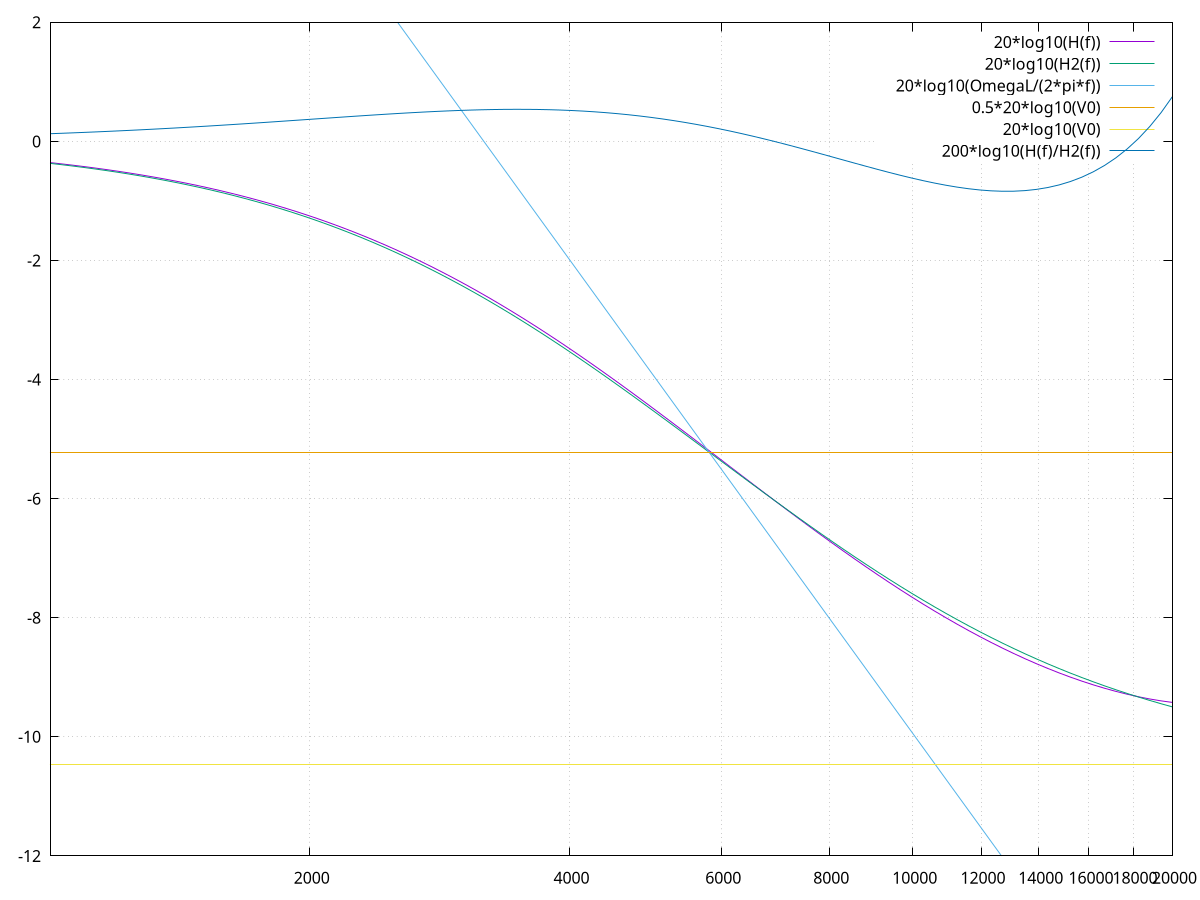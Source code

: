 # From cdda2wav, by way of Giovanni Iachello <g.iachello@iol.it>
# and Arne Schirmacher <arne@schirmacher.de>.
# Frequency response of the deemphasis. The error is below +-0.1dB
# first define the ideal filter. We use the tenfold sampling frequency.
T=1./441000.
OmegaU=1./15E-6
OmegaL=15./50.*OmegaU
V0=OmegaL/OmegaU
H0=V0-1.
B=V0*tan(OmegaU*T/2.)
# the coefficients follow
a1=(B - 1.)/(B + 1.)
b0=(1.0 + (1.0 - a1) * H0/2.)
b1=(a1 + (a1 - 1.0) * H0/2.)
# helper variables
D=b1/b0
o=2*pi*T
H2(f)=b0*sqrt((1+2*cos(f*o)*D+D*D)/(1+2*cos(f*o)*a1+a1*a1))
# now approximate the ideal curve with a fitted one for sampling frequency
# of 44100 Hz.
T2=1./44100.
V02=0.3365
OmegaU2=1./19E-6
B2=V02*tan(OmegaU2*T2/2.)
# the coefficients follow
a12=(B2 - 1.)/(B2 + 1.)
b02=(1.0 + (1.0 - a12) * (V02-1.)/2.)
b12=(a12 + (a12 - 1.0) * (V02-1.)/2.)
# helper variables
D2=b12/b02
o2=2*pi*T2
H(f)=b02*sqrt((1+2*cos(f*o2)*D2+D2*D2)/(1+2*cos(f*o2)*a12+a12*a12))
# plot best, real, ideal, level with halved attenuation,
#      level at full attentuation, 10fold magnified error
set logscale x
set grid xtics ytics mxtics mytics
plot [f=1000:20000] [-12:2] 20*log10(H(f)),20*log10(H2(f)),  20*log10(OmegaL/(2*pi*f)), 0.5*20*log10(V0), 20*log10(V0), 200*log10(H(f)/H2(f))
pause -1 "Hit return to continue"
